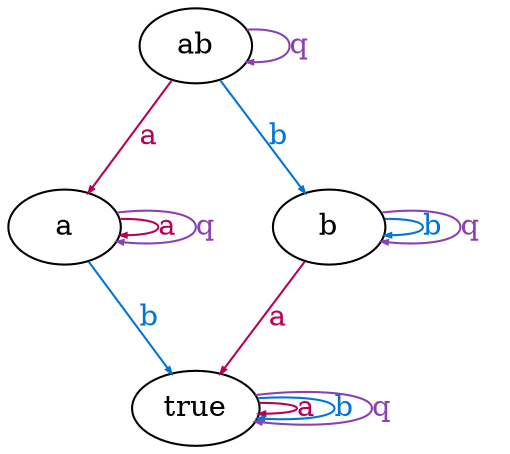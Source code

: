     digraph G {
      edge[arrowsize=0.3];

      edge[
        label="a",
        color="#b60157",
        fontcolor="#b60157",
      ];
      ab -> a;
      a -> a;
      b -> true;
      true -> true;

      edge[
        label="b",
        color="#0074d9",
        fontcolor="#0074d9",
      ];
      ab -> b;
      a -> true;
      b -> b;
      true -> true;

      edge[
        label="q",
        color="#8b41b1",
        fontcolor="#8b41b1",
      ];
      ab -> ab;
      a -> a;
      b -> b;
      true -> true;
    }
